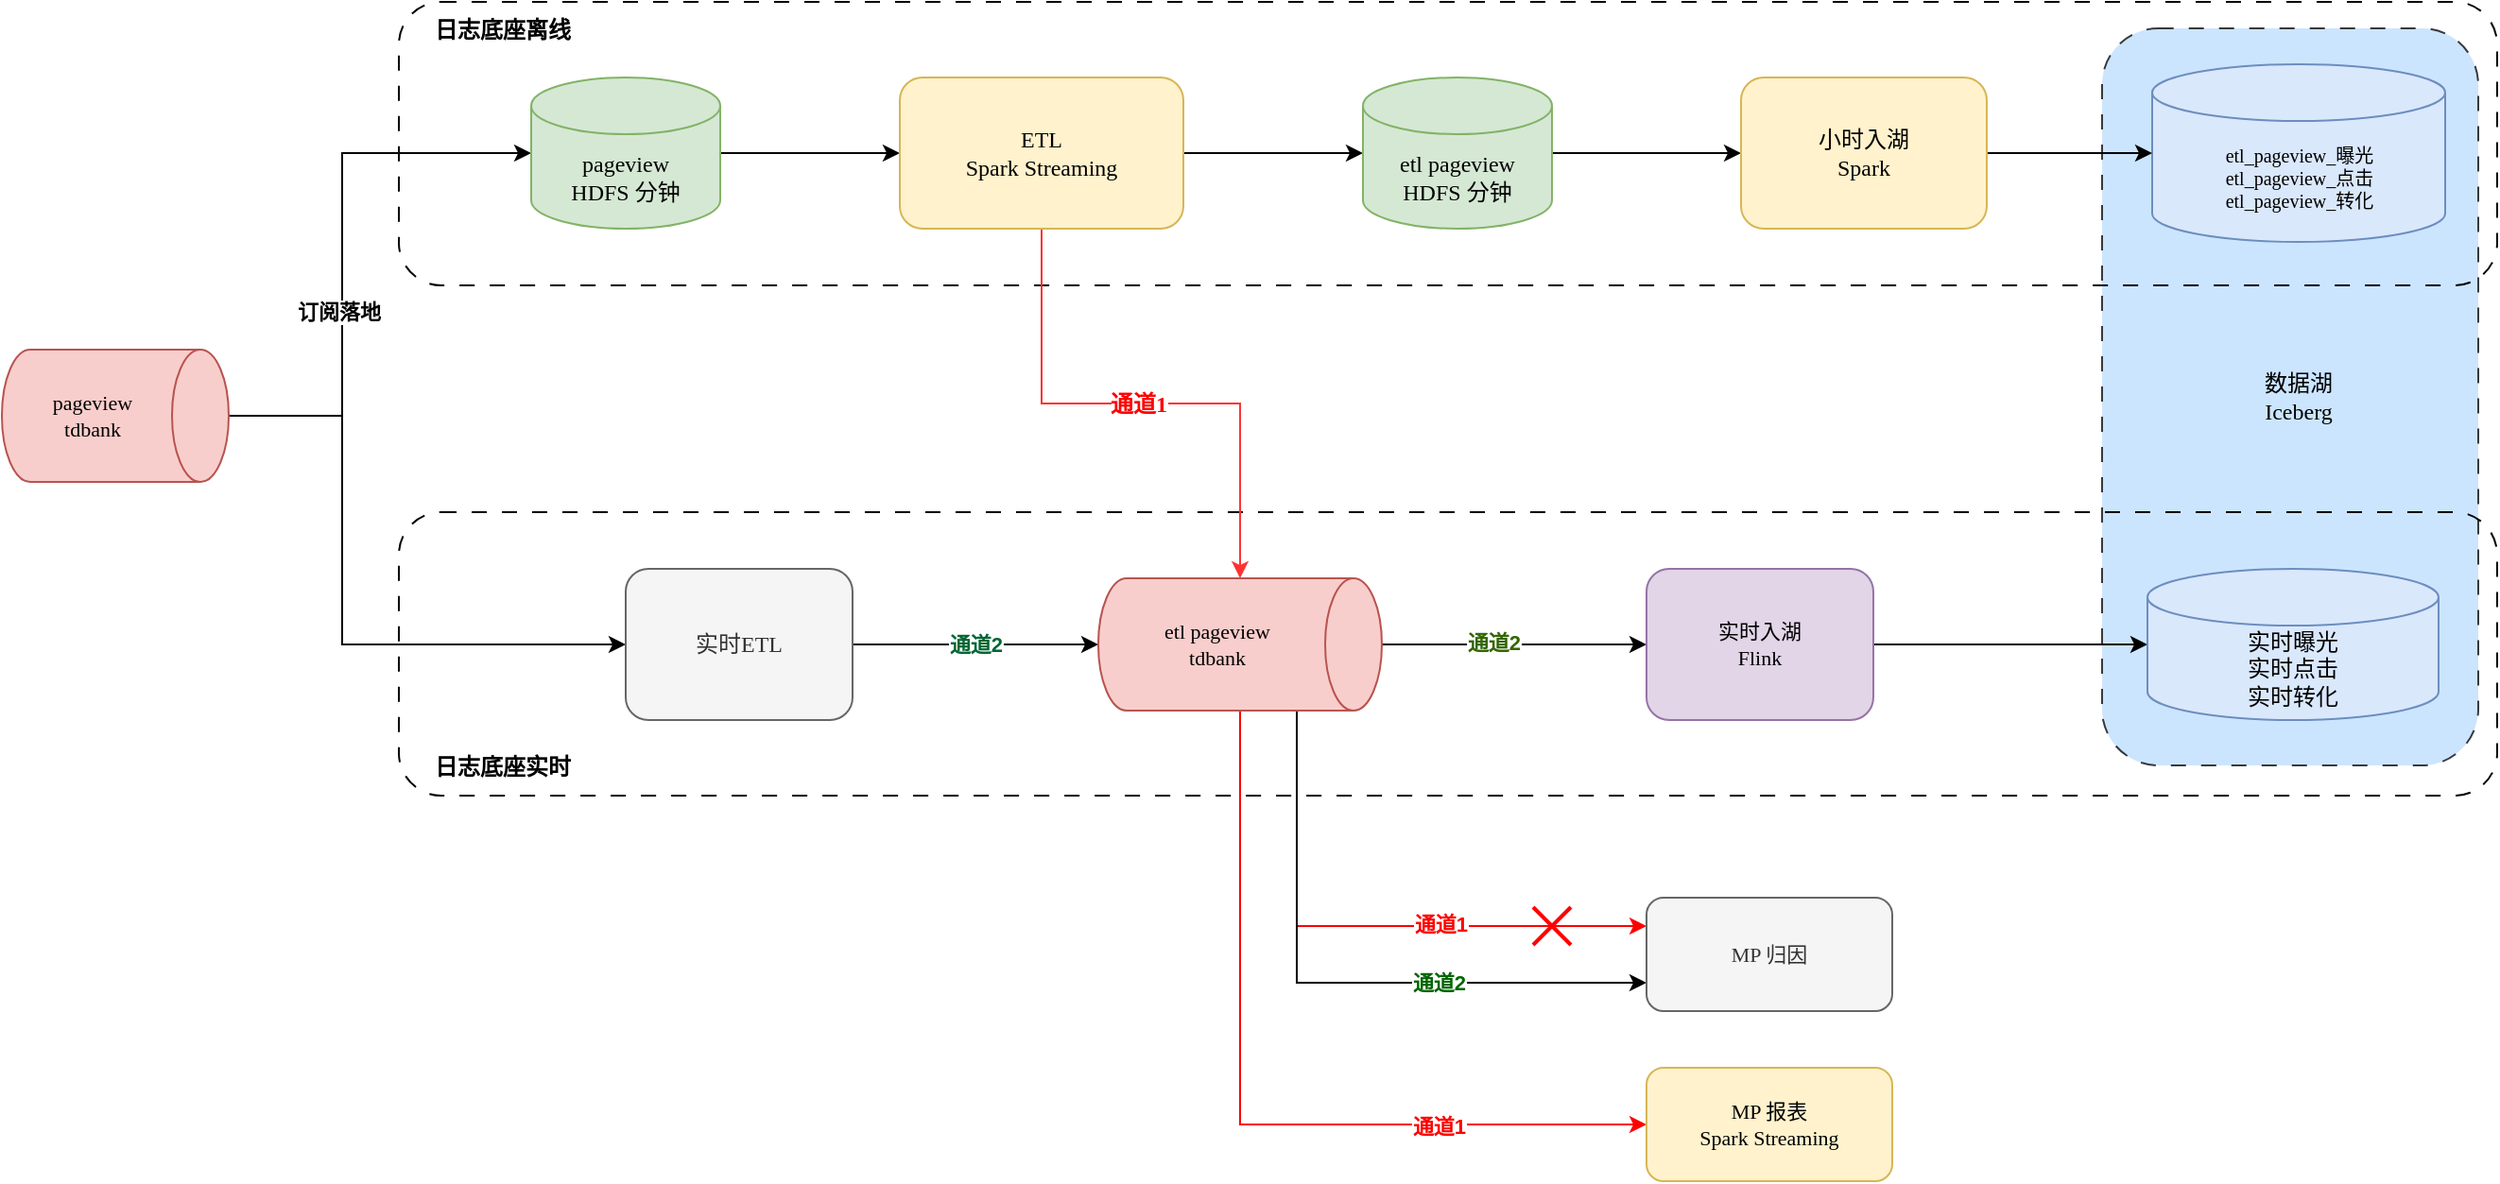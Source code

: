 <mxfile version="21.1.8" type="github">
  <diagram id="W1gtHZHEk-VzK49k9rLr" name="日志底座流程">
    <mxGraphModel dx="1962" dy="922" grid="1" gridSize="10" guides="1" tooltips="1" connect="1" arrows="1" fold="1" page="0" pageScale="1" pageWidth="850" pageHeight="1100" math="0" shadow="0">
      <root>
        <mxCell id="0" />
        <mxCell id="1" parent="0" />
        <mxCell id="xAIOd0ErEvqK_eipaosE-27" value="" style="rounded=1;whiteSpace=wrap;html=1;fontFamily=Lucida Console;fontSize=14;fillColor=#cce5ff;dashed=1;dashPattern=8 8;strokeColor=#36393d;" parent="1" vertex="1">
          <mxGeometry x="971" y="290" width="199" height="390" as="geometry" />
        </mxCell>
        <mxCell id="xAIOd0ErEvqK_eipaosE-24" value="" style="rounded=1;whiteSpace=wrap;html=1;fontFamily=Lucida Console;fontSize=14;fillColor=none;dashed=1;dashPattern=8 8;" parent="1" vertex="1">
          <mxGeometry x="70" y="546" width="1110" height="150" as="geometry" />
        </mxCell>
        <mxCell id="xAIOd0ErEvqK_eipaosE-13" value="" style="rounded=1;whiteSpace=wrap;html=1;fontFamily=Lucida Console;fontSize=14;fillColor=none;dashed=1;dashPattern=8 8;" parent="1" vertex="1">
          <mxGeometry x="70" y="276" width="1110" height="150" as="geometry" />
        </mxCell>
        <mxCell id="xAIOd0ErEvqK_eipaosE-37" style="edgeStyle=orthogonalEdgeStyle;rounded=0;orthogonalLoop=1;jettySize=auto;html=1;exitX=0.5;exitY=0;exitDx=0;exitDy=0;exitPerimeter=0;entryX=0;entryY=0.5;entryDx=0;entryDy=0;entryPerimeter=0;strokeColor=#000000;fontFamily=Lucida Console;fontSize=12;fontColor=#000000;" parent="1" source="xAIOd0ErEvqK_eipaosE-1" target="xAIOd0ErEvqK_eipaosE-2" edge="1">
          <mxGeometry relative="1" as="geometry">
            <Array as="points">
              <mxPoint x="40" y="495" />
              <mxPoint x="40" y="356" />
            </Array>
          </mxGeometry>
        </mxCell>
        <mxCell id="sn0Bml8RUC3rLnrex5kn-1" value="&lt;b&gt;订阅落地&lt;/b&gt;" style="edgeLabel;html=1;align=center;verticalAlign=middle;resizable=0;points=[];fontFamily=Lucida Console;" vertex="1" connectable="0" parent="xAIOd0ErEvqK_eipaosE-37">
          <mxGeometry x="0.006" y="2" relative="1" as="geometry">
            <mxPoint y="35" as="offset" />
          </mxGeometry>
        </mxCell>
        <mxCell id="xAIOd0ErEvqK_eipaosE-38" style="edgeStyle=orthogonalEdgeStyle;rounded=0;orthogonalLoop=1;jettySize=auto;html=1;exitX=0.5;exitY=0;exitDx=0;exitDy=0;exitPerimeter=0;entryX=0;entryY=0.5;entryDx=0;entryDy=0;strokeColor=#000000;fontFamily=Lucida Console;fontSize=12;fontColor=#000000;" parent="1" source="xAIOd0ErEvqK_eipaosE-1" target="xAIOd0ErEvqK_eipaosE-16" edge="1">
          <mxGeometry relative="1" as="geometry">
            <Array as="points">
              <mxPoint x="40" y="495" />
              <mxPoint x="40" y="616" />
            </Array>
          </mxGeometry>
        </mxCell>
        <mxCell id="xAIOd0ErEvqK_eipaosE-1" value="&lt;font style=&quot;font-size: 11px;&quot;&gt;&lt;span style=&quot;font-size: 11px;&quot;&gt;pageview&lt;br&gt;tdbank&lt;br&gt;&lt;/span&gt;&lt;/font&gt;" style="shape=cylinder3;whiteSpace=wrap;html=1;boundedLbl=1;backgroundOutline=1;size=15;direction=south;fillColor=#f8cecc;strokeColor=#b85450;fontFamily=Lucida Console;fontSize=11;fontStyle=0" parent="1" vertex="1">
          <mxGeometry x="-140" y="460" width="120" height="70" as="geometry" />
        </mxCell>
        <mxCell id="xAIOd0ErEvqK_eipaosE-5" style="edgeStyle=orthogonalEdgeStyle;rounded=0;orthogonalLoop=1;jettySize=auto;html=1;exitX=1;exitY=0.5;exitDx=0;exitDy=0;exitPerimeter=0;fontFamily=Lucida Console;fontSize=14;" parent="1" source="xAIOd0ErEvqK_eipaosE-2" target="xAIOd0ErEvqK_eipaosE-4" edge="1">
          <mxGeometry relative="1" as="geometry" />
        </mxCell>
        <mxCell id="xAIOd0ErEvqK_eipaosE-2" value="&lt;font style=&quot;font-size: 12px;&quot;&gt;&lt;span style=&quot;font-size: 12px;&quot;&gt;pageview&lt;br style=&quot;font-size: 12px;&quot;&gt;HDFS 分钟&lt;/span&gt;&lt;/font&gt;" style="shape=cylinder3;whiteSpace=wrap;html=1;boundedLbl=1;backgroundOutline=1;size=15;fontFamily=Lucida Console;fontSize=12;fillColor=#d5e8d4;strokeColor=#82b366;fontStyle=0" parent="1" vertex="1">
          <mxGeometry x="140" y="316" width="100" height="80" as="geometry" />
        </mxCell>
        <mxCell id="xAIOd0ErEvqK_eipaosE-8" style="edgeStyle=orthogonalEdgeStyle;rounded=0;orthogonalLoop=1;jettySize=auto;html=1;exitX=1;exitY=0.5;exitDx=0;exitDy=0;entryX=0;entryY=0.5;entryDx=0;entryDy=0;entryPerimeter=0;fontFamily=Lucida Console;fontSize=14;" parent="1" source="xAIOd0ErEvqK_eipaosE-4" target="xAIOd0ErEvqK_eipaosE-7" edge="1">
          <mxGeometry relative="1" as="geometry" />
        </mxCell>
        <mxCell id="xAIOd0ErEvqK_eipaosE-29" style="edgeStyle=orthogonalEdgeStyle;rounded=0;orthogonalLoop=1;jettySize=auto;html=1;entryX=0;entryY=0.5;entryDx=0;entryDy=0;entryPerimeter=0;fontFamily=Lucida Console;fontSize=14;fontColor=#FF3333;strokeColor=#FF3333;" parent="1" source="xAIOd0ErEvqK_eipaosE-4" target="xAIOd0ErEvqK_eipaosE-18" edge="1">
          <mxGeometry relative="1" as="geometry" />
        </mxCell>
        <mxCell id="xAIOd0ErEvqK_eipaosE-36" value="&lt;font&gt;&lt;b&gt;通道1&lt;/b&gt;&lt;/font&gt;" style="edgeLabel;html=1;align=center;verticalAlign=middle;resizable=0;points=[];fontSize=12;fontFamily=Lucida Console;fontColor=#FF0000;" parent="xAIOd0ErEvqK_eipaosE-29" vertex="1" connectable="0">
          <mxGeometry x="0.077" relative="1" as="geometry">
            <mxPoint x="-13" as="offset" />
          </mxGeometry>
        </mxCell>
        <mxCell id="xAIOd0ErEvqK_eipaosE-4" value="ETL&lt;br style=&quot;font-size: 12px;&quot;&gt;Spark Streaming" style="rounded=1;whiteSpace=wrap;html=1;fontFamily=Lucida Console;fontSize=12;fillColor=#fff2cc;strokeColor=#d6b656;fontStyle=0" parent="1" vertex="1">
          <mxGeometry x="335" y="316" width="150" height="80" as="geometry" />
        </mxCell>
        <mxCell id="xAIOd0ErEvqK_eipaosE-11" style="edgeStyle=orthogonalEdgeStyle;rounded=0;orthogonalLoop=1;jettySize=auto;html=1;exitX=1;exitY=0.5;exitDx=0;exitDy=0;exitPerimeter=0;entryX=0;entryY=0.5;entryDx=0;entryDy=0;fontFamily=Lucida Console;fontSize=14;" parent="1" source="xAIOd0ErEvqK_eipaosE-7" target="xAIOd0ErEvqK_eipaosE-10" edge="1">
          <mxGeometry relative="1" as="geometry" />
        </mxCell>
        <mxCell id="xAIOd0ErEvqK_eipaosE-7" value="etl pageview&lt;br style=&quot;border-color: var(--border-color); font-size: 12px;&quot;&gt;&lt;span style=&quot;font-size: 12px;&quot;&gt;HDFS 分钟&lt;/span&gt;" style="shape=cylinder3;whiteSpace=wrap;html=1;boundedLbl=1;backgroundOutline=1;size=15;fontFamily=Lucida Console;fontSize=12;fillColor=#d5e8d4;strokeColor=#82b366;fontStyle=0;align=center;" parent="1" vertex="1">
          <mxGeometry x="580" y="316" width="100" height="80" as="geometry" />
        </mxCell>
        <mxCell id="xAIOd0ErEvqK_eipaosE-9" value="etl_pageview_曝光&lt;br style=&quot;font-size: 10px;&quot;&gt;etl_pageview_点击&lt;br style=&quot;font-size: 10px;&quot;&gt;etl_pageview_转化" style="shape=cylinder3;whiteSpace=wrap;html=1;boundedLbl=1;backgroundOutline=1;size=15;fontFamily=Lucida Console;fontSize=10;fillColor=#dae8fc;strokeColor=#6c8ebf;fontStyle=0" parent="1" vertex="1">
          <mxGeometry x="997.5" y="309" width="155" height="94" as="geometry" />
        </mxCell>
        <mxCell id="xAIOd0ErEvqK_eipaosE-12" style="edgeStyle=orthogonalEdgeStyle;rounded=0;orthogonalLoop=1;jettySize=auto;html=1;exitX=1;exitY=0.5;exitDx=0;exitDy=0;entryX=0;entryY=0.5;entryDx=0;entryDy=0;entryPerimeter=0;fontFamily=Lucida Console;fontSize=14;" parent="1" source="xAIOd0ErEvqK_eipaosE-10" target="xAIOd0ErEvqK_eipaosE-9" edge="1">
          <mxGeometry relative="1" as="geometry" />
        </mxCell>
        <mxCell id="xAIOd0ErEvqK_eipaosE-10" value="小时入湖&lt;br style=&quot;font-size: 12px;&quot;&gt;Spark" style="rounded=1;whiteSpace=wrap;html=1;fontFamily=Lucida Console;fontSize=12;fillColor=#fff2cc;strokeColor=#d6b656;fontStyle=0" parent="1" vertex="1">
          <mxGeometry x="780" y="316" width="130" height="80" as="geometry" />
        </mxCell>
        <mxCell id="xAIOd0ErEvqK_eipaosE-15" value="&lt;b style=&quot;font-size: 12px;&quot;&gt;&lt;font style=&quot;font-size: 12px;&quot;&gt;日志底座离线&lt;/font&gt;&lt;/b&gt;" style="text;html=1;strokeColor=none;fillColor=none;align=center;verticalAlign=middle;whiteSpace=wrap;rounded=0;dashed=1;dashPattern=8 8;fontFamily=Lucida Console;fontSize=12;fontColor=#000000;" parent="1" vertex="1">
          <mxGeometry x="80" y="276" width="90" height="30" as="geometry" />
        </mxCell>
        <mxCell id="xAIOd0ErEvqK_eipaosE-19" style="edgeStyle=orthogonalEdgeStyle;rounded=0;orthogonalLoop=1;jettySize=auto;html=1;exitX=1;exitY=0.5;exitDx=0;exitDy=0;entryX=0.5;entryY=1;entryDx=0;entryDy=0;entryPerimeter=0;fontFamily=Lucida Console;fontSize=14;fontColor=#00CC00;" parent="1" source="xAIOd0ErEvqK_eipaosE-16" target="xAIOd0ErEvqK_eipaosE-18" edge="1">
          <mxGeometry relative="1" as="geometry">
            <Array as="points">
              <mxPoint x="380" y="616" />
              <mxPoint x="380" y="616" />
            </Array>
          </mxGeometry>
        </mxCell>
        <mxCell id="sn0Bml8RUC3rLnrex5kn-2" value="通道2" style="edgeLabel;html=1;align=center;verticalAlign=middle;resizable=0;points=[];fontStyle=1;fontColor=#006633;" vertex="1" connectable="0" parent="xAIOd0ErEvqK_eipaosE-19">
          <mxGeometry x="-0.193" relative="1" as="geometry">
            <mxPoint x="12" as="offset" />
          </mxGeometry>
        </mxCell>
        <mxCell id="xAIOd0ErEvqK_eipaosE-16" value="实时ETL" style="rounded=1;whiteSpace=wrap;html=1;fontFamily=Lucida Console;fontSize=12;fillColor=#f5f5f5;strokeColor=#666666;fontStyle=0;fontColor=#333333;" parent="1" vertex="1">
          <mxGeometry x="190" y="576" width="120" height="80" as="geometry" />
        </mxCell>
        <mxCell id="xAIOd0ErEvqK_eipaosE-21" style="edgeStyle=orthogonalEdgeStyle;rounded=0;orthogonalLoop=1;jettySize=auto;html=1;exitX=0.5;exitY=0;exitDx=0;exitDy=0;exitPerimeter=0;entryX=0;entryY=0.5;entryDx=0;entryDy=0;fontFamily=Lucida Console;fontSize=14;fontColor=#FF3333;" parent="1" source="xAIOd0ErEvqK_eipaosE-18" target="xAIOd0ErEvqK_eipaosE-20" edge="1">
          <mxGeometry relative="1" as="geometry" />
        </mxCell>
        <mxCell id="sn0Bml8RUC3rLnrex5kn-15" value="通道2" style="edgeLabel;html=1;align=center;verticalAlign=middle;resizable=0;points=[];fontColor=#336600;fontStyle=1" vertex="1" connectable="0" parent="xAIOd0ErEvqK_eipaosE-21">
          <mxGeometry x="-0.166" y="1" relative="1" as="geometry">
            <mxPoint as="offset" />
          </mxGeometry>
        </mxCell>
        <mxCell id="sn0Bml8RUC3rLnrex5kn-7" style="edgeStyle=orthogonalEdgeStyle;rounded=0;orthogonalLoop=1;jettySize=auto;html=1;exitX=1;exitY=0.5;exitDx=0;exitDy=0;exitPerimeter=0;entryX=0;entryY=0.5;entryDx=0;entryDy=0;strokeColor=#FF0000;" edge="1" parent="1" source="xAIOd0ErEvqK_eipaosE-18" target="sn0Bml8RUC3rLnrex5kn-4">
          <mxGeometry relative="1" as="geometry" />
        </mxCell>
        <mxCell id="sn0Bml8RUC3rLnrex5kn-14" value="通道1" style="edgeLabel;html=1;align=center;verticalAlign=middle;resizable=0;points=[];fontStyle=1;fontColor=#FF0000;" vertex="1" connectable="0" parent="sn0Bml8RUC3rLnrex5kn-7">
          <mxGeometry x="-0.233" y="-1" relative="1" as="geometry">
            <mxPoint x="106" y="53" as="offset" />
          </mxGeometry>
        </mxCell>
        <mxCell id="sn0Bml8RUC3rLnrex5kn-11" style="edgeStyle=orthogonalEdgeStyle;rounded=0;orthogonalLoop=1;jettySize=auto;html=1;exitX=1;exitY=0;exitDx=0;exitDy=45;exitPerimeter=0;entryX=0;entryY=0.25;entryDx=0;entryDy=0;strokeColor=#FF0000;" edge="1" parent="1" source="xAIOd0ErEvqK_eipaosE-18" target="sn0Bml8RUC3rLnrex5kn-3">
          <mxGeometry relative="1" as="geometry">
            <Array as="points">
              <mxPoint x="545" y="765" />
            </Array>
          </mxGeometry>
        </mxCell>
        <mxCell id="sn0Bml8RUC3rLnrex5kn-13" value="通道1" style="edgeLabel;html=1;align=center;verticalAlign=middle;resizable=0;points=[];fontStyle=1;fontColor=#FF0000;" vertex="1" connectable="0" parent="sn0Bml8RUC3rLnrex5kn-11">
          <mxGeometry x="0.267" y="1" relative="1" as="geometry">
            <mxPoint as="offset" />
          </mxGeometry>
        </mxCell>
        <mxCell id="sn0Bml8RUC3rLnrex5kn-12" style="edgeStyle=orthogonalEdgeStyle;rounded=0;orthogonalLoop=1;jettySize=auto;html=1;exitX=1;exitY=0;exitDx=0;exitDy=45;exitPerimeter=0;entryX=0;entryY=0.75;entryDx=0;entryDy=0;" edge="1" parent="1" source="xAIOd0ErEvqK_eipaosE-18" target="sn0Bml8RUC3rLnrex5kn-3">
          <mxGeometry relative="1" as="geometry" />
        </mxCell>
        <mxCell id="sn0Bml8RUC3rLnrex5kn-16" value="通道2" style="edgeLabel;html=1;align=center;verticalAlign=middle;resizable=0;points=[];fontColor=#006600;fontStyle=1" vertex="1" connectable="0" parent="sn0Bml8RUC3rLnrex5kn-12">
          <mxGeometry x="0.328" relative="1" as="geometry">
            <mxPoint as="offset" />
          </mxGeometry>
        </mxCell>
        <mxCell id="xAIOd0ErEvqK_eipaosE-18" value="&lt;font style=&quot;font-size: 11px;&quot;&gt;&lt;span style=&quot;font-size: 11px;&quot;&gt;etl pageview&lt;br style=&quot;font-size: 11px;&quot;&gt;tdbank&lt;br style=&quot;font-size: 11px;&quot;&gt;&lt;/span&gt;&lt;/font&gt;" style="shape=cylinder3;whiteSpace=wrap;html=1;boundedLbl=1;backgroundOutline=1;size=15;direction=south;fillColor=#f8cecc;strokeColor=#b85450;fillStyle=auto;shadow=0;fontFamily=Lucida Console;fontSize=11;fontStyle=0" parent="1" vertex="1">
          <mxGeometry x="440" y="581" width="150" height="70" as="geometry" />
        </mxCell>
        <mxCell id="xAIOd0ErEvqK_eipaosE-23" style="edgeStyle=orthogonalEdgeStyle;rounded=0;orthogonalLoop=1;jettySize=auto;html=1;exitX=1;exitY=0.5;exitDx=0;exitDy=0;entryX=0;entryY=0.5;entryDx=0;entryDy=0;entryPerimeter=0;fontFamily=Lucida Console;fontSize=14;fontColor=#FF3333;" parent="1" source="xAIOd0ErEvqK_eipaosE-20" target="xAIOd0ErEvqK_eipaosE-22" edge="1">
          <mxGeometry relative="1" as="geometry" />
        </mxCell>
        <mxCell id="xAIOd0ErEvqK_eipaosE-20" value="实时入湖&lt;br style=&quot;font-size: 11px;&quot;&gt;Flink" style="rounded=1;whiteSpace=wrap;html=1;fontFamily=Lucida Console;fontSize=11;fillColor=#e1d5e7;strokeColor=#9673a6;fontStyle=0" parent="1" vertex="1">
          <mxGeometry x="730" y="576" width="120" height="80" as="geometry" />
        </mxCell>
        <mxCell id="xAIOd0ErEvqK_eipaosE-22" value="实时曝光&lt;br style=&quot;font-size: 12px;&quot;&gt;实时点击&lt;br style=&quot;font-size: 12px;&quot;&gt;实时转化" style="shape=cylinder3;whiteSpace=wrap;html=1;boundedLbl=1;backgroundOutline=1;size=15;fontFamily=Lucida Console;fontSize=12;fillColor=#dae8fc;strokeColor=#6c8ebf;fontStyle=0" parent="1" vertex="1">
          <mxGeometry x="995" y="576" width="154" height="80" as="geometry" />
        </mxCell>
        <mxCell id="xAIOd0ErEvqK_eipaosE-25" value="&lt;b style=&quot;font-size: 12px;&quot;&gt;&lt;font style=&quot;font-size: 12px;&quot;&gt;日志底座实时&lt;/font&gt;&lt;/b&gt;" style="text;html=1;strokeColor=none;fillColor=none;align=center;verticalAlign=middle;whiteSpace=wrap;rounded=0;dashed=1;dashPattern=8 8;fontFamily=Lucida Console;fontSize=12;fontColor=#000000;" parent="1" vertex="1">
          <mxGeometry x="80" y="666" width="90" height="30" as="geometry" />
        </mxCell>
        <mxCell id="xAIOd0ErEvqK_eipaosE-28" value="&lt;span style=&quot;font-size: 12px;&quot;&gt;&lt;font color=&quot;#000000&quot; style=&quot;font-size: 12px;&quot;&gt;数据湖&lt;br&gt;Iceberg&lt;/font&gt;&lt;/span&gt;" style="text;html=1;strokeColor=none;fillColor=none;align=center;verticalAlign=middle;whiteSpace=wrap;rounded=0;dashed=1;dashPattern=8 8;fontFamily=Lucida Console;fontSize=12;fontColor=#FF3333;fontStyle=0" parent="1" vertex="1">
          <mxGeometry x="1020" y="465" width="110" height="40" as="geometry" />
        </mxCell>
        <mxCell id="sn0Bml8RUC3rLnrex5kn-3" value="MP 归因" style="rounded=1;whiteSpace=wrap;html=1;fontFamily=Lucida Console;fontSize=11;fillColor=#f5f5f5;strokeColor=#666666;fontStyle=0;fontColor=#333333;" vertex="1" parent="1">
          <mxGeometry x="730" y="750" width="130" height="60" as="geometry" />
        </mxCell>
        <mxCell id="sn0Bml8RUC3rLnrex5kn-4" value="&lt;font style=&quot;font-size: 11px;&quot;&gt;MP 报表&lt;br style=&quot;font-size: 11px;&quot;&gt;Spark Streaming&lt;/font&gt;" style="rounded=1;whiteSpace=wrap;html=1;fontFamily=Lucida Console;fontSize=11;fillColor=#fff2cc;strokeColor=#d6b656;fontStyle=0;" vertex="1" parent="1">
          <mxGeometry x="730" y="840" width="130" height="60" as="geometry" />
        </mxCell>
        <mxCell id="sn0Bml8RUC3rLnrex5kn-18" value="" style="endArrow=none;html=1;rounded=0;strokeWidth=2;strokeColor=#FF0000;" edge="1" parent="1">
          <mxGeometry width="50" height="50" relative="1" as="geometry">
            <mxPoint x="670" y="775" as="sourcePoint" />
            <mxPoint x="690" y="755" as="targetPoint" />
          </mxGeometry>
        </mxCell>
        <mxCell id="sn0Bml8RUC3rLnrex5kn-21" value="" style="endArrow=none;html=1;rounded=0;strokeWidth=2;strokeColor=#FF0000;" edge="1" parent="1">
          <mxGeometry width="50" height="50" relative="1" as="geometry">
            <mxPoint x="690" y="775" as="sourcePoint" />
            <mxPoint x="670" y="755" as="targetPoint" />
          </mxGeometry>
        </mxCell>
      </root>
    </mxGraphModel>
  </diagram>
</mxfile>
